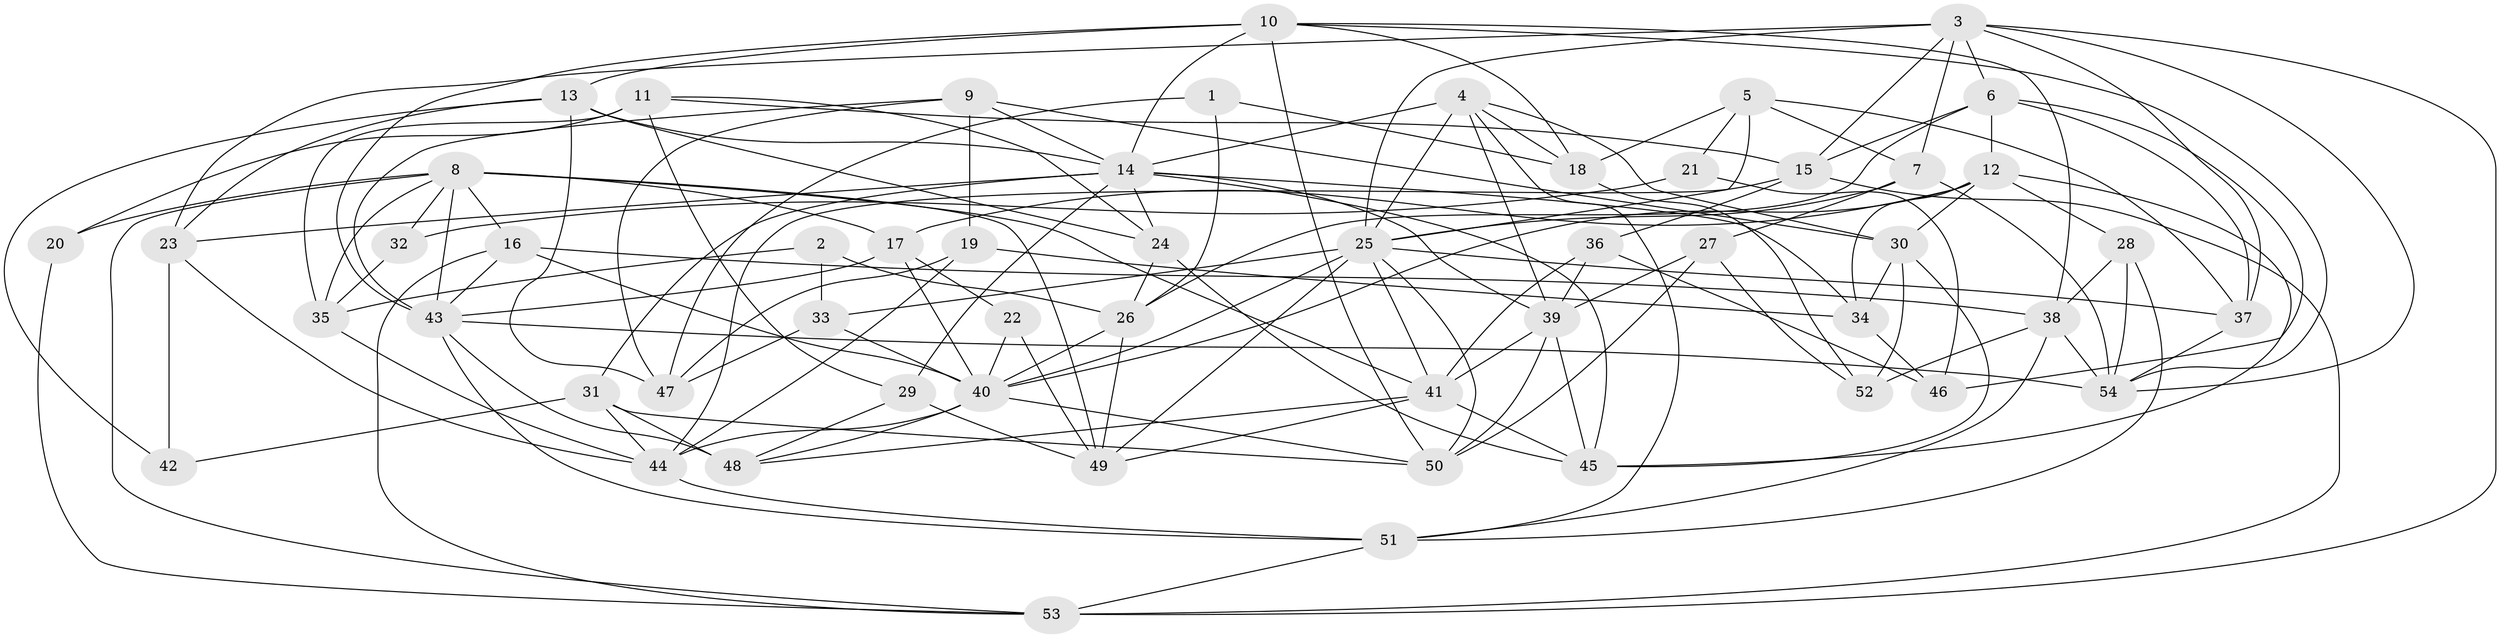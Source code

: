 // original degree distribution, {5: 0.18518518518518517, 3: 0.32407407407407407, 4: 0.26851851851851855, 7: 0.027777777777777776, 2: 0.09259259259259259, 6: 0.08333333333333333, 8: 0.018518518518518517}
// Generated by graph-tools (version 1.1) at 2025/01/03/09/25 03:01:58]
// undirected, 54 vertices, 149 edges
graph export_dot {
graph [start="1"]
  node [color=gray90,style=filled];
  1;
  2;
  3;
  4;
  5;
  6;
  7;
  8;
  9;
  10;
  11;
  12;
  13;
  14;
  15;
  16;
  17;
  18;
  19;
  20;
  21;
  22;
  23;
  24;
  25;
  26;
  27;
  28;
  29;
  30;
  31;
  32;
  33;
  34;
  35;
  36;
  37;
  38;
  39;
  40;
  41;
  42;
  43;
  44;
  45;
  46;
  47;
  48;
  49;
  50;
  51;
  52;
  53;
  54;
  1 -- 18 [weight=1.0];
  1 -- 26 [weight=1.0];
  1 -- 47 [weight=1.0];
  2 -- 26 [weight=1.0];
  2 -- 33 [weight=1.0];
  2 -- 35 [weight=1.0];
  3 -- 6 [weight=1.0];
  3 -- 7 [weight=1.0];
  3 -- 15 [weight=1.0];
  3 -- 23 [weight=1.0];
  3 -- 25 [weight=1.0];
  3 -- 37 [weight=1.0];
  3 -- 53 [weight=1.0];
  3 -- 54 [weight=1.0];
  4 -- 14 [weight=1.0];
  4 -- 18 [weight=1.0];
  4 -- 25 [weight=1.0];
  4 -- 30 [weight=1.0];
  4 -- 39 [weight=1.0];
  4 -- 51 [weight=1.0];
  5 -- 7 [weight=1.0];
  5 -- 18 [weight=1.0];
  5 -- 21 [weight=1.0];
  5 -- 25 [weight=1.0];
  5 -- 37 [weight=1.0];
  6 -- 12 [weight=1.0];
  6 -- 15 [weight=1.0];
  6 -- 26 [weight=1.0];
  6 -- 37 [weight=2.0];
  6 -- 46 [weight=1.0];
  7 -- 25 [weight=1.0];
  7 -- 27 [weight=1.0];
  7 -- 54 [weight=1.0];
  8 -- 16 [weight=1.0];
  8 -- 17 [weight=1.0];
  8 -- 20 [weight=1.0];
  8 -- 32 [weight=1.0];
  8 -- 35 [weight=1.0];
  8 -- 41 [weight=1.0];
  8 -- 43 [weight=1.0];
  8 -- 49 [weight=1.0];
  8 -- 53 [weight=1.0];
  9 -- 14 [weight=1.0];
  9 -- 19 [weight=1.0];
  9 -- 30 [weight=1.0];
  9 -- 43 [weight=1.0];
  9 -- 47 [weight=1.0];
  10 -- 13 [weight=1.0];
  10 -- 14 [weight=1.0];
  10 -- 18 [weight=1.0];
  10 -- 38 [weight=1.0];
  10 -- 43 [weight=1.0];
  10 -- 50 [weight=1.0];
  10 -- 54 [weight=1.0];
  11 -- 15 [weight=1.0];
  11 -- 20 [weight=1.0];
  11 -- 24 [weight=1.0];
  11 -- 29 [weight=1.0];
  11 -- 35 [weight=1.0];
  12 -- 17 [weight=1.0];
  12 -- 28 [weight=1.0];
  12 -- 30 [weight=1.0];
  12 -- 34 [weight=1.0];
  12 -- 40 [weight=1.0];
  12 -- 45 [weight=1.0];
  13 -- 14 [weight=2.0];
  13 -- 23 [weight=1.0];
  13 -- 24 [weight=1.0];
  13 -- 42 [weight=1.0];
  13 -- 47 [weight=2.0];
  14 -- 23 [weight=1.0];
  14 -- 24 [weight=1.0];
  14 -- 29 [weight=1.0];
  14 -- 31 [weight=1.0];
  14 -- 34 [weight=1.0];
  14 -- 39 [weight=1.0];
  14 -- 45 [weight=1.0];
  15 -- 36 [weight=1.0];
  15 -- 44 [weight=1.0];
  15 -- 53 [weight=1.0];
  16 -- 38 [weight=1.0];
  16 -- 40 [weight=1.0];
  16 -- 43 [weight=1.0];
  16 -- 53 [weight=1.0];
  17 -- 22 [weight=1.0];
  17 -- 40 [weight=1.0];
  17 -- 43 [weight=1.0];
  18 -- 52 [weight=1.0];
  19 -- 34 [weight=1.0];
  19 -- 44 [weight=1.0];
  19 -- 47 [weight=1.0];
  20 -- 53 [weight=1.0];
  21 -- 32 [weight=1.0];
  21 -- 46 [weight=1.0];
  22 -- 40 [weight=1.0];
  22 -- 49 [weight=2.0];
  23 -- 42 [weight=1.0];
  23 -- 44 [weight=1.0];
  24 -- 26 [weight=1.0];
  24 -- 45 [weight=1.0];
  25 -- 33 [weight=2.0];
  25 -- 37 [weight=1.0];
  25 -- 40 [weight=1.0];
  25 -- 41 [weight=2.0];
  25 -- 49 [weight=2.0];
  25 -- 50 [weight=1.0];
  26 -- 40 [weight=1.0];
  26 -- 49 [weight=1.0];
  27 -- 39 [weight=1.0];
  27 -- 50 [weight=1.0];
  27 -- 52 [weight=1.0];
  28 -- 38 [weight=1.0];
  28 -- 51 [weight=1.0];
  28 -- 54 [weight=1.0];
  29 -- 48 [weight=1.0];
  29 -- 49 [weight=1.0];
  30 -- 34 [weight=1.0];
  30 -- 45 [weight=1.0];
  30 -- 52 [weight=2.0];
  31 -- 42 [weight=1.0];
  31 -- 44 [weight=1.0];
  31 -- 48 [weight=2.0];
  31 -- 50 [weight=1.0];
  32 -- 35 [weight=1.0];
  33 -- 40 [weight=1.0];
  33 -- 47 [weight=1.0];
  34 -- 46 [weight=1.0];
  35 -- 44 [weight=1.0];
  36 -- 39 [weight=1.0];
  36 -- 41 [weight=2.0];
  36 -- 46 [weight=1.0];
  37 -- 54 [weight=1.0];
  38 -- 51 [weight=1.0];
  38 -- 52 [weight=1.0];
  38 -- 54 [weight=1.0];
  39 -- 41 [weight=1.0];
  39 -- 45 [weight=1.0];
  39 -- 50 [weight=1.0];
  40 -- 44 [weight=1.0];
  40 -- 48 [weight=1.0];
  40 -- 50 [weight=1.0];
  41 -- 45 [weight=1.0];
  41 -- 48 [weight=1.0];
  41 -- 49 [weight=1.0];
  43 -- 48 [weight=2.0];
  43 -- 51 [weight=1.0];
  43 -- 54 [weight=1.0];
  44 -- 51 [weight=1.0];
  51 -- 53 [weight=1.0];
}
